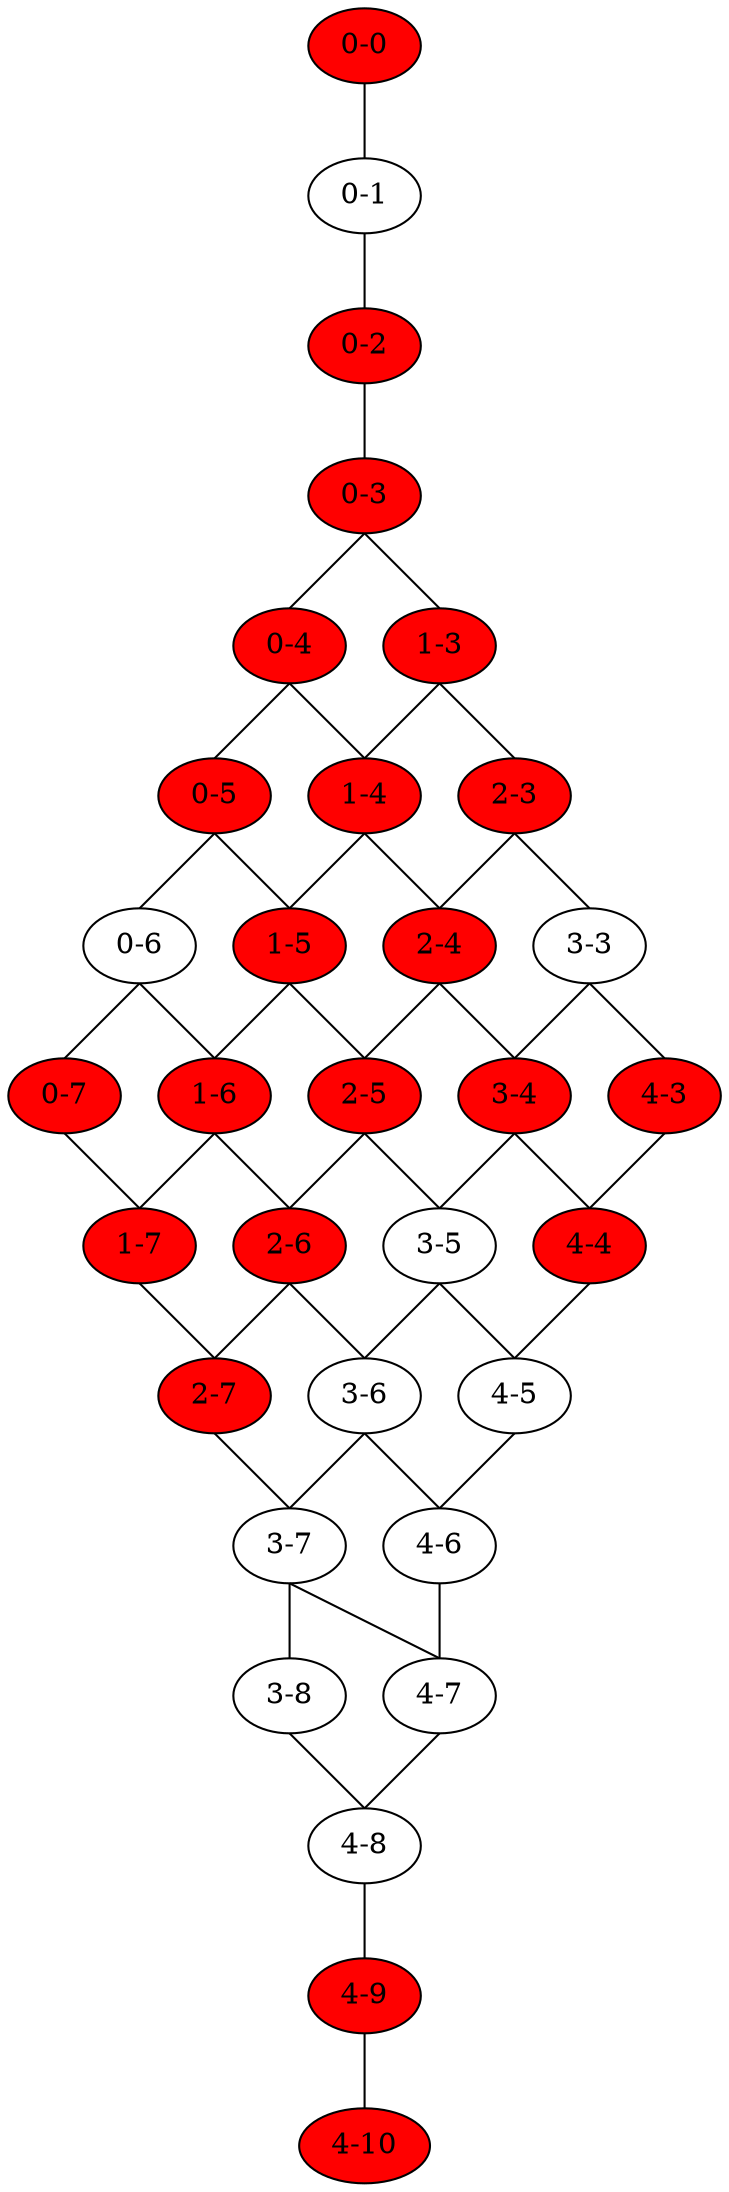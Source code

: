 digraph item_set {

// set edge attribute
edge [dir = none tailport = "s" headport = "n"]
splines=false

// the 1o layer
0 [label = "0-0"];

// the 2o layer
1 [label = "0-1"];

// the 3o layer
2 [label = "0-2"];

// the 4o layer
3 [label = "0-3"];

// the 5o layer
4 [label = "0-4"];
13 [label = "1-3"];

// the 6o layer
5 [label = "0-5"];
14 [label = "1-4"];
23 [label = "2-3"];

// the 7o layer
6 [label = "0-6"];
15 [label = "1-5"];
24 [label = "2-4"];
33 [label = "3-3"];

// the 8o layer
7 [label = "0-7"];
16 [label = "1-6"];
25 [label = "2-5"];
34 [label = "3-4"];
43 [label = "4-3"];

// the 9o layer
17 [label = "1-7"];
26 [label = "2-6"];
35 [label = "3-5"];
44 [label = "4-4"];

// the 10o layer
27 [label = "2-7"];
36 [label = "3-6"];
45 [label = "4-5"];

// the 11o layer
37 [label = "3-7"];
46 [label = "4-6"];

// the 12o layer
38 [label = "3-8"];
47 [label = "4-7"];

// the 13o layer
48 [label = "4-8"];

// the 14o layer
49 [label = "4-9"];

// the 15o layer
410 [label = "4-10"];

0 -> {1}
1 -> {2}
2 -> {3}
3 -> {13,4}
4 -> {14,5}
5 -> {15,6}
6 -> {16,7}
7 -> {17}
13 -> {23,14}
14 -> {24,15}
15 -> {25,16}
16 -> {26,17}
17 -> {27}
23 -> {33,24}
24 -> {34,25}
25 -> {35,26}
26 -> {36,27}
27 -> {37}
33 -> {43,34}
34 -> {44,35}
35 -> {45,36}
36 -> {46,37}
37 -> {47,38}
38 -> {48}
43 -> {44}
44 -> {45}
45 -> {46}
46 -> {47}
47 -> {48}
48 -> {49}
49 -> {410}
0,2,3,4,5,7,13,14,15,16,17,23,24,25,26,27,34,43,44,49,410[style=filled fillcolor="red"]
}